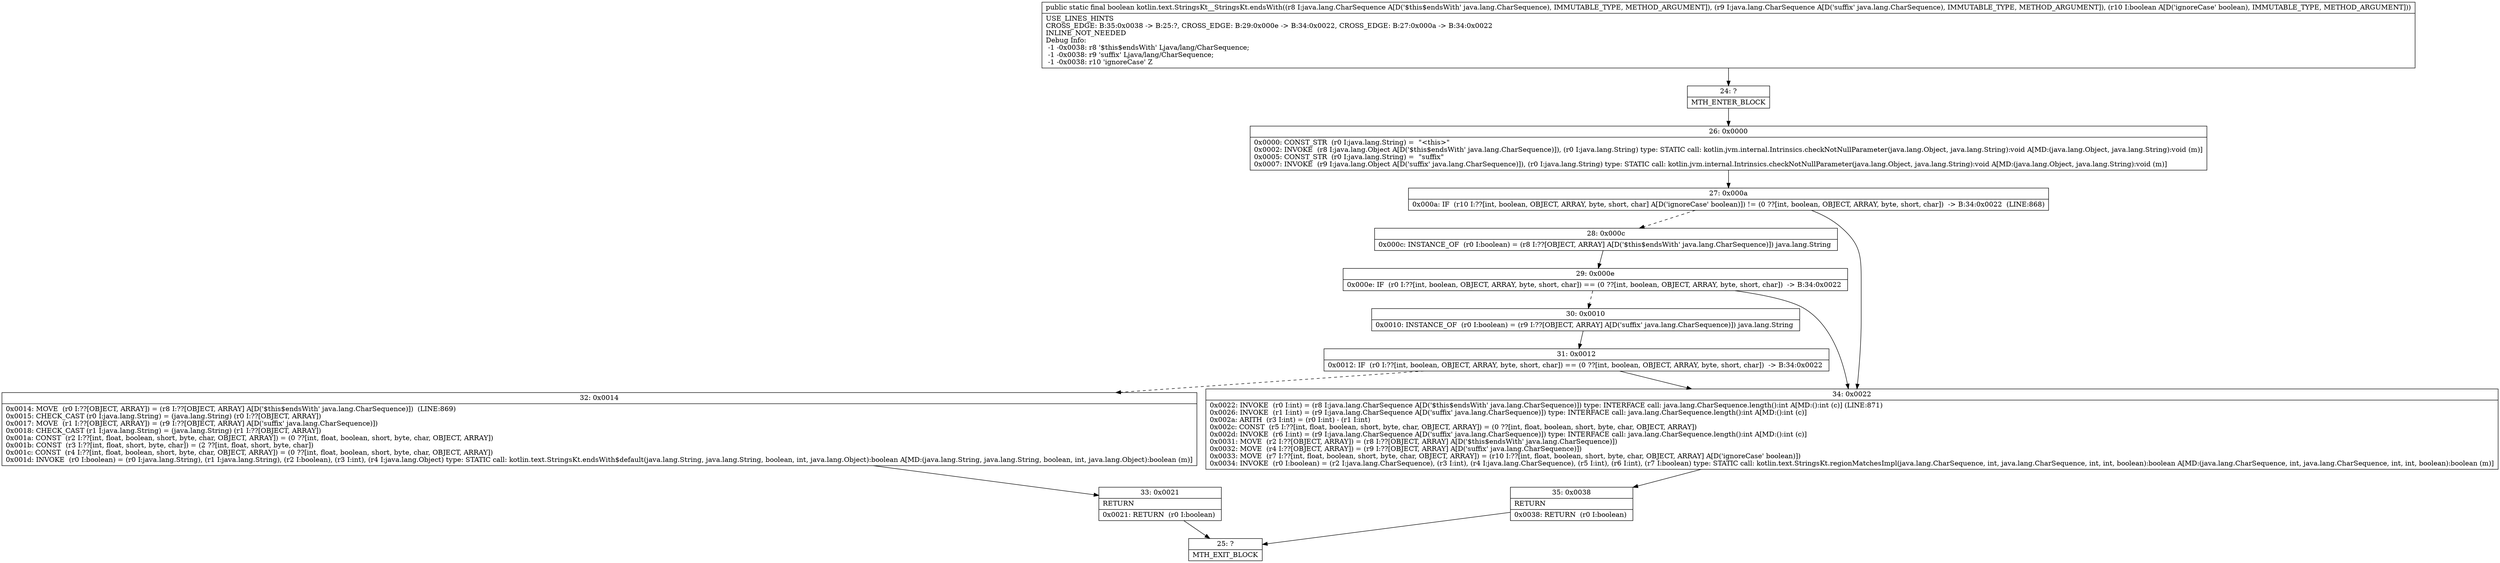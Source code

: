 digraph "CFG forkotlin.text.StringsKt__StringsKt.endsWith(Ljava\/lang\/CharSequence;Ljava\/lang\/CharSequence;Z)Z" {
Node_24 [shape=record,label="{24\:\ ?|MTH_ENTER_BLOCK\l}"];
Node_26 [shape=record,label="{26\:\ 0x0000|0x0000: CONST_STR  (r0 I:java.lang.String) =  \"\<this\>\" \l0x0002: INVOKE  (r8 I:java.lang.Object A[D('$this$endsWith' java.lang.CharSequence)]), (r0 I:java.lang.String) type: STATIC call: kotlin.jvm.internal.Intrinsics.checkNotNullParameter(java.lang.Object, java.lang.String):void A[MD:(java.lang.Object, java.lang.String):void (m)]\l0x0005: CONST_STR  (r0 I:java.lang.String) =  \"suffix\" \l0x0007: INVOKE  (r9 I:java.lang.Object A[D('suffix' java.lang.CharSequence)]), (r0 I:java.lang.String) type: STATIC call: kotlin.jvm.internal.Intrinsics.checkNotNullParameter(java.lang.Object, java.lang.String):void A[MD:(java.lang.Object, java.lang.String):void (m)]\l}"];
Node_27 [shape=record,label="{27\:\ 0x000a|0x000a: IF  (r10 I:??[int, boolean, OBJECT, ARRAY, byte, short, char] A[D('ignoreCase' boolean)]) != (0 ??[int, boolean, OBJECT, ARRAY, byte, short, char])  \-\> B:34:0x0022  (LINE:868)\l}"];
Node_28 [shape=record,label="{28\:\ 0x000c|0x000c: INSTANCE_OF  (r0 I:boolean) = (r8 I:??[OBJECT, ARRAY] A[D('$this$endsWith' java.lang.CharSequence)]) java.lang.String \l}"];
Node_29 [shape=record,label="{29\:\ 0x000e|0x000e: IF  (r0 I:??[int, boolean, OBJECT, ARRAY, byte, short, char]) == (0 ??[int, boolean, OBJECT, ARRAY, byte, short, char])  \-\> B:34:0x0022 \l}"];
Node_30 [shape=record,label="{30\:\ 0x0010|0x0010: INSTANCE_OF  (r0 I:boolean) = (r9 I:??[OBJECT, ARRAY] A[D('suffix' java.lang.CharSequence)]) java.lang.String \l}"];
Node_31 [shape=record,label="{31\:\ 0x0012|0x0012: IF  (r0 I:??[int, boolean, OBJECT, ARRAY, byte, short, char]) == (0 ??[int, boolean, OBJECT, ARRAY, byte, short, char])  \-\> B:34:0x0022 \l}"];
Node_32 [shape=record,label="{32\:\ 0x0014|0x0014: MOVE  (r0 I:??[OBJECT, ARRAY]) = (r8 I:??[OBJECT, ARRAY] A[D('$this$endsWith' java.lang.CharSequence)])  (LINE:869)\l0x0015: CHECK_CAST (r0 I:java.lang.String) = (java.lang.String) (r0 I:??[OBJECT, ARRAY]) \l0x0017: MOVE  (r1 I:??[OBJECT, ARRAY]) = (r9 I:??[OBJECT, ARRAY] A[D('suffix' java.lang.CharSequence)]) \l0x0018: CHECK_CAST (r1 I:java.lang.String) = (java.lang.String) (r1 I:??[OBJECT, ARRAY]) \l0x001a: CONST  (r2 I:??[int, float, boolean, short, byte, char, OBJECT, ARRAY]) = (0 ??[int, float, boolean, short, byte, char, OBJECT, ARRAY]) \l0x001b: CONST  (r3 I:??[int, float, short, byte, char]) = (2 ??[int, float, short, byte, char]) \l0x001c: CONST  (r4 I:??[int, float, boolean, short, byte, char, OBJECT, ARRAY]) = (0 ??[int, float, boolean, short, byte, char, OBJECT, ARRAY]) \l0x001d: INVOKE  (r0 I:boolean) = (r0 I:java.lang.String), (r1 I:java.lang.String), (r2 I:boolean), (r3 I:int), (r4 I:java.lang.Object) type: STATIC call: kotlin.text.StringsKt.endsWith$default(java.lang.String, java.lang.String, boolean, int, java.lang.Object):boolean A[MD:(java.lang.String, java.lang.String, boolean, int, java.lang.Object):boolean (m)]\l}"];
Node_33 [shape=record,label="{33\:\ 0x0021|RETURN\l|0x0021: RETURN  (r0 I:boolean) \l}"];
Node_25 [shape=record,label="{25\:\ ?|MTH_EXIT_BLOCK\l}"];
Node_34 [shape=record,label="{34\:\ 0x0022|0x0022: INVOKE  (r0 I:int) = (r8 I:java.lang.CharSequence A[D('$this$endsWith' java.lang.CharSequence)]) type: INTERFACE call: java.lang.CharSequence.length():int A[MD:():int (c)] (LINE:871)\l0x0026: INVOKE  (r1 I:int) = (r9 I:java.lang.CharSequence A[D('suffix' java.lang.CharSequence)]) type: INTERFACE call: java.lang.CharSequence.length():int A[MD:():int (c)]\l0x002a: ARITH  (r3 I:int) = (r0 I:int) \- (r1 I:int) \l0x002c: CONST  (r5 I:??[int, float, boolean, short, byte, char, OBJECT, ARRAY]) = (0 ??[int, float, boolean, short, byte, char, OBJECT, ARRAY]) \l0x002d: INVOKE  (r6 I:int) = (r9 I:java.lang.CharSequence A[D('suffix' java.lang.CharSequence)]) type: INTERFACE call: java.lang.CharSequence.length():int A[MD:():int (c)]\l0x0031: MOVE  (r2 I:??[OBJECT, ARRAY]) = (r8 I:??[OBJECT, ARRAY] A[D('$this$endsWith' java.lang.CharSequence)]) \l0x0032: MOVE  (r4 I:??[OBJECT, ARRAY]) = (r9 I:??[OBJECT, ARRAY] A[D('suffix' java.lang.CharSequence)]) \l0x0033: MOVE  (r7 I:??[int, float, boolean, short, byte, char, OBJECT, ARRAY]) = (r10 I:??[int, float, boolean, short, byte, char, OBJECT, ARRAY] A[D('ignoreCase' boolean)]) \l0x0034: INVOKE  (r0 I:boolean) = (r2 I:java.lang.CharSequence), (r3 I:int), (r4 I:java.lang.CharSequence), (r5 I:int), (r6 I:int), (r7 I:boolean) type: STATIC call: kotlin.text.StringsKt.regionMatchesImpl(java.lang.CharSequence, int, java.lang.CharSequence, int, int, boolean):boolean A[MD:(java.lang.CharSequence, int, java.lang.CharSequence, int, int, boolean):boolean (m)]\l}"];
Node_35 [shape=record,label="{35\:\ 0x0038|RETURN\l|0x0038: RETURN  (r0 I:boolean) \l}"];
MethodNode[shape=record,label="{public static final boolean kotlin.text.StringsKt__StringsKt.endsWith((r8 I:java.lang.CharSequence A[D('$this$endsWith' java.lang.CharSequence), IMMUTABLE_TYPE, METHOD_ARGUMENT]), (r9 I:java.lang.CharSequence A[D('suffix' java.lang.CharSequence), IMMUTABLE_TYPE, METHOD_ARGUMENT]), (r10 I:boolean A[D('ignoreCase' boolean), IMMUTABLE_TYPE, METHOD_ARGUMENT]))  | USE_LINES_HINTS\lCROSS_EDGE: B:35:0x0038 \-\> B:25:?, CROSS_EDGE: B:29:0x000e \-\> B:34:0x0022, CROSS_EDGE: B:27:0x000a \-\> B:34:0x0022\lINLINE_NOT_NEEDED\lDebug Info:\l  \-1 \-0x0038: r8 '$this$endsWith' Ljava\/lang\/CharSequence;\l  \-1 \-0x0038: r9 'suffix' Ljava\/lang\/CharSequence;\l  \-1 \-0x0038: r10 'ignoreCase' Z\l}"];
MethodNode -> Node_24;Node_24 -> Node_26;
Node_26 -> Node_27;
Node_27 -> Node_28[style=dashed];
Node_27 -> Node_34;
Node_28 -> Node_29;
Node_29 -> Node_30[style=dashed];
Node_29 -> Node_34;
Node_30 -> Node_31;
Node_31 -> Node_32[style=dashed];
Node_31 -> Node_34;
Node_32 -> Node_33;
Node_33 -> Node_25;
Node_34 -> Node_35;
Node_35 -> Node_25;
}

